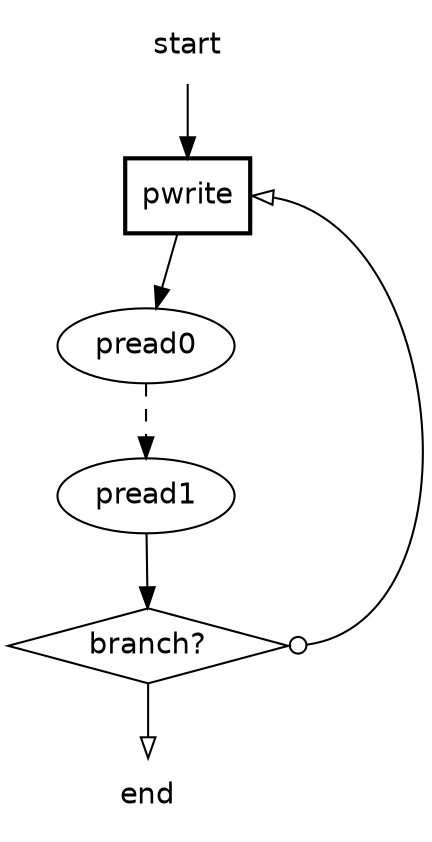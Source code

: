 digraph SCGraph {
  graph [fontname="helvetica"];
  node  [fontname="helvetica"];
  edge  [fontname="helvetica"];
  start [shape=plaintext];
  start -> pwrite;
  end [shape=plaintext];
  pwrite [shape=box,style=bold];
  pwrite -> pread0;
  pread0 -> pread1 [style=dashed];
  pread1 -> branch;
  branch [shape=diamond,label="branch?"];
  branch:e -> pwrite:e [arrowhead=empty,dir=both,arrowtail=odot];
  branch -> end [arrowhead=empty];
}
